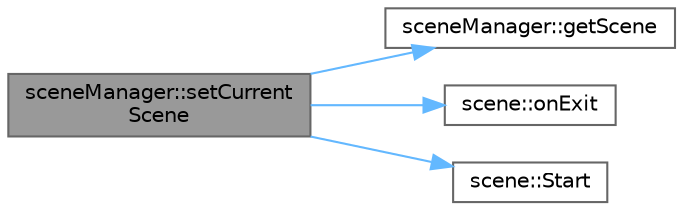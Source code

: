 digraph "sceneManager::setCurrentScene"
{
 // INTERACTIVE_SVG=YES
 // LATEX_PDF_SIZE
  bgcolor="transparent";
  edge [fontname=Helvetica,fontsize=10,labelfontname=Helvetica,labelfontsize=10];
  node [fontname=Helvetica,fontsize=10,shape=box,height=0.2,width=0.4];
  rankdir="LR";
  Node1 [label="sceneManager::setCurrent\lScene",height=0.2,width=0.4,color="gray40", fillcolor="grey60", style="filled", fontcolor="black",tooltip=" "];
  Node1 -> Node2 [color="steelblue1",style="solid"];
  Node2 [label="sceneManager::getScene",height=0.2,width=0.4,color="grey40", fillcolor="white", style="filled",URL="$classscene_manager.html#a48c6d996c4a052e694d288ebbe117fe0",tooltip=" "];
  Node1 -> Node3 [color="steelblue1",style="solid"];
  Node3 [label="scene::onExit",height=0.2,width=0.4,color="grey40", fillcolor="white", style="filled",URL="$classscene.html#a75fdc3a309f484ee422bba31c71bad80",tooltip=" "];
  Node1 -> Node4 [color="steelblue1",style="solid"];
  Node4 [label="scene::Start",height=0.2,width=0.4,color="grey40", fillcolor="white", style="filled",URL="$classscene.html#a3607e35584006f62e88514b945437ba3",tooltip=" "];
}
